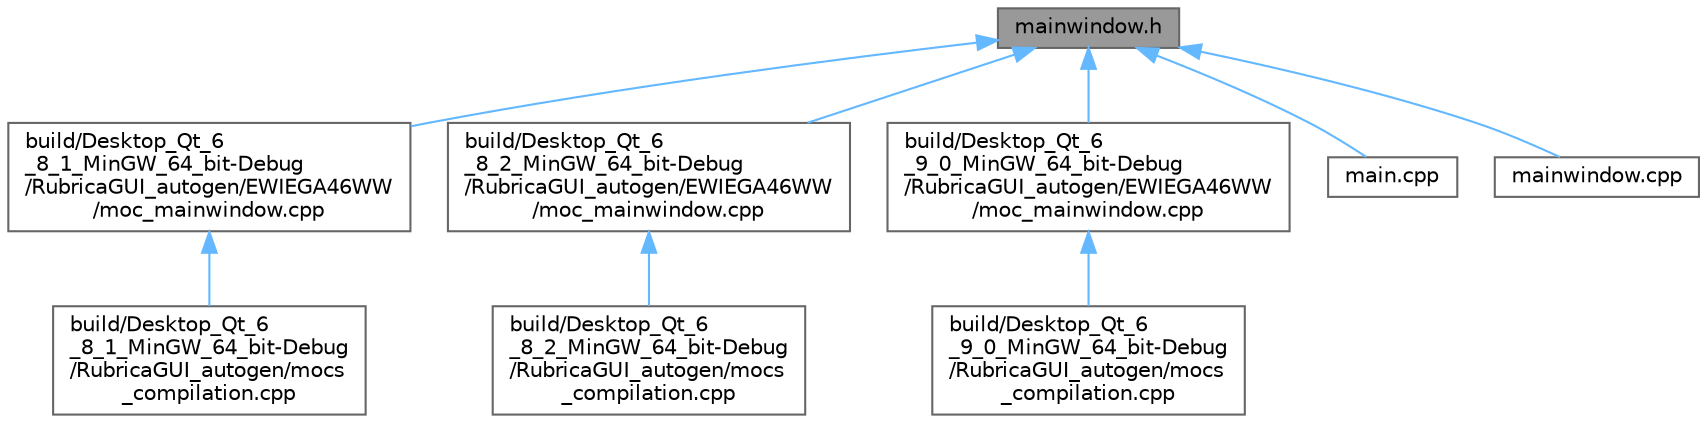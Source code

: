 digraph "mainwindow.h"
{
 // LATEX_PDF_SIZE
  bgcolor="transparent";
  edge [fontname=Helvetica,fontsize=10,labelfontname=Helvetica,labelfontsize=10];
  node [fontname=Helvetica,fontsize=10,shape=box,height=0.2,width=0.4];
  Node1 [id="Node000001",label="mainwindow.h",height=0.2,width=0.4,color="gray40", fillcolor="grey60", style="filled", fontcolor="black",tooltip="Finestra principale dell'applicazione rubrica."];
  Node1 -> Node2 [id="edge1_Node000001_Node000002",dir="back",color="steelblue1",style="solid",tooltip=" "];
  Node2 [id="Node000002",label="build/Desktop_Qt_6\l_8_1_MinGW_64_bit-Debug\l/RubricaGUI_autogen/EWIEGA46WW\l/moc_mainwindow.cpp",height=0.2,width=0.4,color="grey40", fillcolor="white", style="filled",URL="$_desktop___qt__6__8__1___min_g_w__64__bit-_debug_2_rubrica_g_u_i__autogen_2_e_w_i_e_g_a46_w_w_2moc__mainwindow_8cpp.html",tooltip=" "];
  Node2 -> Node3 [id="edge2_Node000002_Node000003",dir="back",color="steelblue1",style="solid",tooltip=" "];
  Node3 [id="Node000003",label="build/Desktop_Qt_6\l_8_1_MinGW_64_bit-Debug\l/RubricaGUI_autogen/mocs\l_compilation.cpp",height=0.2,width=0.4,color="grey40", fillcolor="white", style="filled",URL="$_desktop___qt__6__8__1___min_g_w__64__bit-_debug_2_rubrica_g_u_i__autogen_2mocs__compilation_8cpp.html",tooltip=" "];
  Node1 -> Node4 [id="edge3_Node000001_Node000004",dir="back",color="steelblue1",style="solid",tooltip=" "];
  Node4 [id="Node000004",label="build/Desktop_Qt_6\l_8_2_MinGW_64_bit-Debug\l/RubricaGUI_autogen/EWIEGA46WW\l/moc_mainwindow.cpp",height=0.2,width=0.4,color="grey40", fillcolor="white", style="filled",URL="$_desktop___qt__6__8__2___min_g_w__64__bit-_debug_2_rubrica_g_u_i__autogen_2_e_w_i_e_g_a46_w_w_2moc__mainwindow_8cpp.html",tooltip=" "];
  Node4 -> Node5 [id="edge4_Node000004_Node000005",dir="back",color="steelblue1",style="solid",tooltip=" "];
  Node5 [id="Node000005",label="build/Desktop_Qt_6\l_8_2_MinGW_64_bit-Debug\l/RubricaGUI_autogen/mocs\l_compilation.cpp",height=0.2,width=0.4,color="grey40", fillcolor="white", style="filled",URL="$_desktop___qt__6__8__2___min_g_w__64__bit-_debug_2_rubrica_g_u_i__autogen_2mocs__compilation_8cpp.html",tooltip=" "];
  Node1 -> Node6 [id="edge5_Node000001_Node000006",dir="back",color="steelblue1",style="solid",tooltip=" "];
  Node6 [id="Node000006",label="build/Desktop_Qt_6\l_9_0_MinGW_64_bit-Debug\l/RubricaGUI_autogen/EWIEGA46WW\l/moc_mainwindow.cpp",height=0.2,width=0.4,color="grey40", fillcolor="white", style="filled",URL="$_desktop___qt__6__9__0___min_g_w__64__bit-_debug_2_rubrica_g_u_i__autogen_2_e_w_i_e_g_a46_w_w_2moc__mainwindow_8cpp.html",tooltip=" "];
  Node6 -> Node7 [id="edge6_Node000006_Node000007",dir="back",color="steelblue1",style="solid",tooltip=" "];
  Node7 [id="Node000007",label="build/Desktop_Qt_6\l_9_0_MinGW_64_bit-Debug\l/RubricaGUI_autogen/mocs\l_compilation.cpp",height=0.2,width=0.4,color="grey40", fillcolor="white", style="filled",URL="$_desktop___qt__6__9__0___min_g_w__64__bit-_debug_2_rubrica_g_u_i__autogen_2mocs__compilation_8cpp.html",tooltip=" "];
  Node1 -> Node8 [id="edge7_Node000001_Node000008",dir="back",color="steelblue1",style="solid",tooltip=" "];
  Node8 [id="Node000008",label="main.cpp",height=0.2,width=0.4,color="grey40", fillcolor="white", style="filled",URL="$main_8cpp.html",tooltip=" "];
  Node1 -> Node9 [id="edge8_Node000001_Node000009",dir="back",color="steelblue1",style="solid",tooltip=" "];
  Node9 [id="Node000009",label="mainwindow.cpp",height=0.2,width=0.4,color="grey40", fillcolor="white", style="filled",URL="$mainwindow_8cpp.html",tooltip="Main application window implementation."];
}

